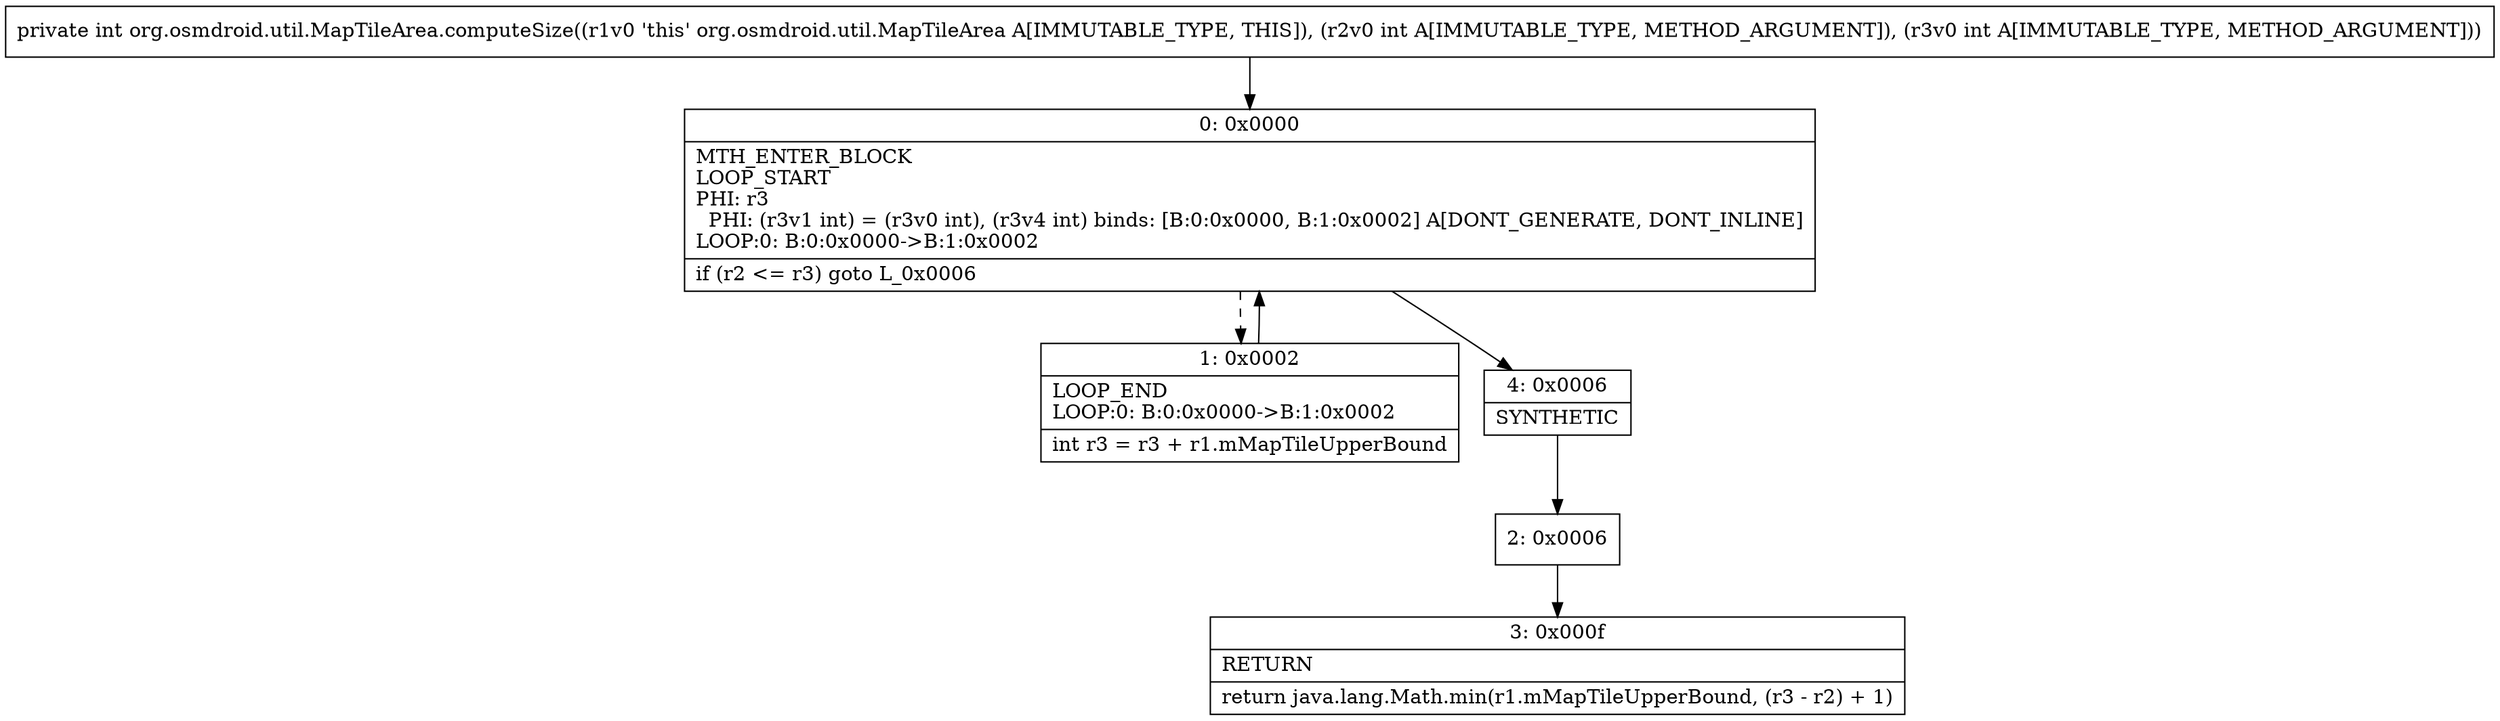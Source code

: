 digraph "CFG fororg.osmdroid.util.MapTileArea.computeSize(II)I" {
Node_0 [shape=record,label="{0\:\ 0x0000|MTH_ENTER_BLOCK\lLOOP_START\lPHI: r3 \l  PHI: (r3v1 int) = (r3v0 int), (r3v4 int) binds: [B:0:0x0000, B:1:0x0002] A[DONT_GENERATE, DONT_INLINE]\lLOOP:0: B:0:0x0000\-\>B:1:0x0002\l|if (r2 \<= r3) goto L_0x0006\l}"];
Node_1 [shape=record,label="{1\:\ 0x0002|LOOP_END\lLOOP:0: B:0:0x0000\-\>B:1:0x0002\l|int r3 = r3 + r1.mMapTileUpperBound\l}"];
Node_2 [shape=record,label="{2\:\ 0x0006}"];
Node_3 [shape=record,label="{3\:\ 0x000f|RETURN\l|return java.lang.Math.min(r1.mMapTileUpperBound, (r3 \- r2) + 1)\l}"];
Node_4 [shape=record,label="{4\:\ 0x0006|SYNTHETIC\l}"];
MethodNode[shape=record,label="{private int org.osmdroid.util.MapTileArea.computeSize((r1v0 'this' org.osmdroid.util.MapTileArea A[IMMUTABLE_TYPE, THIS]), (r2v0 int A[IMMUTABLE_TYPE, METHOD_ARGUMENT]), (r3v0 int A[IMMUTABLE_TYPE, METHOD_ARGUMENT])) }"];
MethodNode -> Node_0;
Node_0 -> Node_1[style=dashed];
Node_0 -> Node_4;
Node_1 -> Node_0;
Node_2 -> Node_3;
Node_4 -> Node_2;
}

